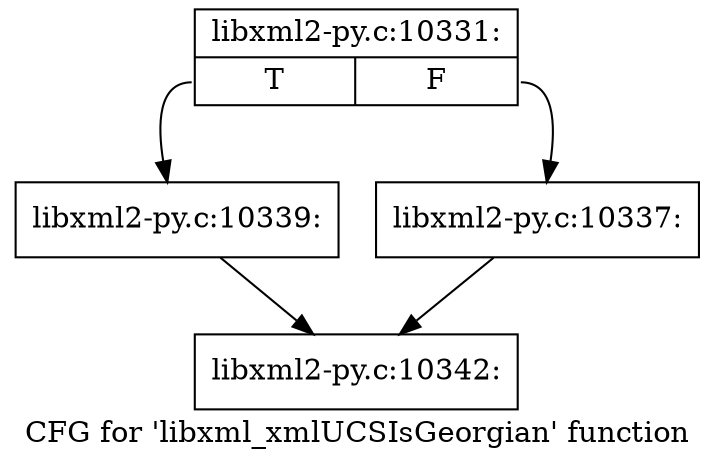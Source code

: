 digraph "CFG for 'libxml_xmlUCSIsGeorgian' function" {
	label="CFG for 'libxml_xmlUCSIsGeorgian' function";

	Node0x45c04b0 [shape=record,label="{libxml2-py.c:10331:|{<s0>T|<s1>F}}"];
	Node0x45c04b0:s0 -> Node0x45cb2a0;
	Node0x45c04b0:s1 -> Node0x45cb250;
	Node0x45cb250 [shape=record,label="{libxml2-py.c:10337:}"];
	Node0x45cb250 -> Node0x45c07c0;
	Node0x45cb2a0 [shape=record,label="{libxml2-py.c:10339:}"];
	Node0x45cb2a0 -> Node0x45c07c0;
	Node0x45c07c0 [shape=record,label="{libxml2-py.c:10342:}"];
}
